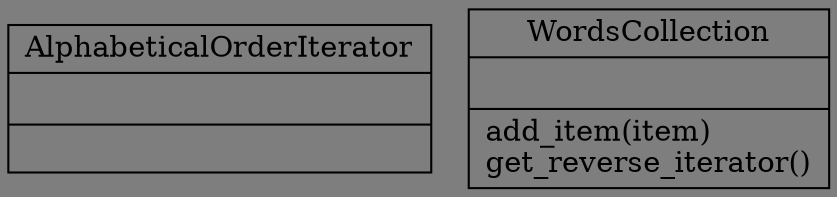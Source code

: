 digraph "classes_7._迭代器模式.py" {
rankdir=BT
bgcolor="#7e7e7e"
charset="utf-8"
"7._迭代器模式.AlphabeticalOrderIterator" [color="black", fontcolor="black", label=<{AlphabeticalOrderIterator|<br ALIGN="LEFT"/>|}>, shape="record", style="solid"];
"7._迭代器模式.WordsCollection" [color="black", fontcolor="black", label=<{WordsCollection|<br ALIGN="LEFT"/>|add_item(item)<br ALIGN="LEFT"/>get_reverse_iterator()<br ALIGN="LEFT"/>}>, shape="record", style="solid"];
}
